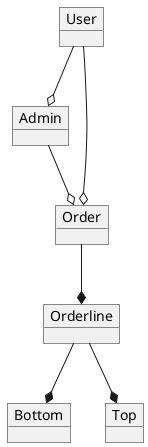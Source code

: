 @startuml

object Admin
object User
object Bottom
object Top
object Orderline
object Order


User --o Admin
Admin --o Order
User --o Order
Order --* Orderline
Orderline --* Top
Orderline --* Bottom











@enduml
